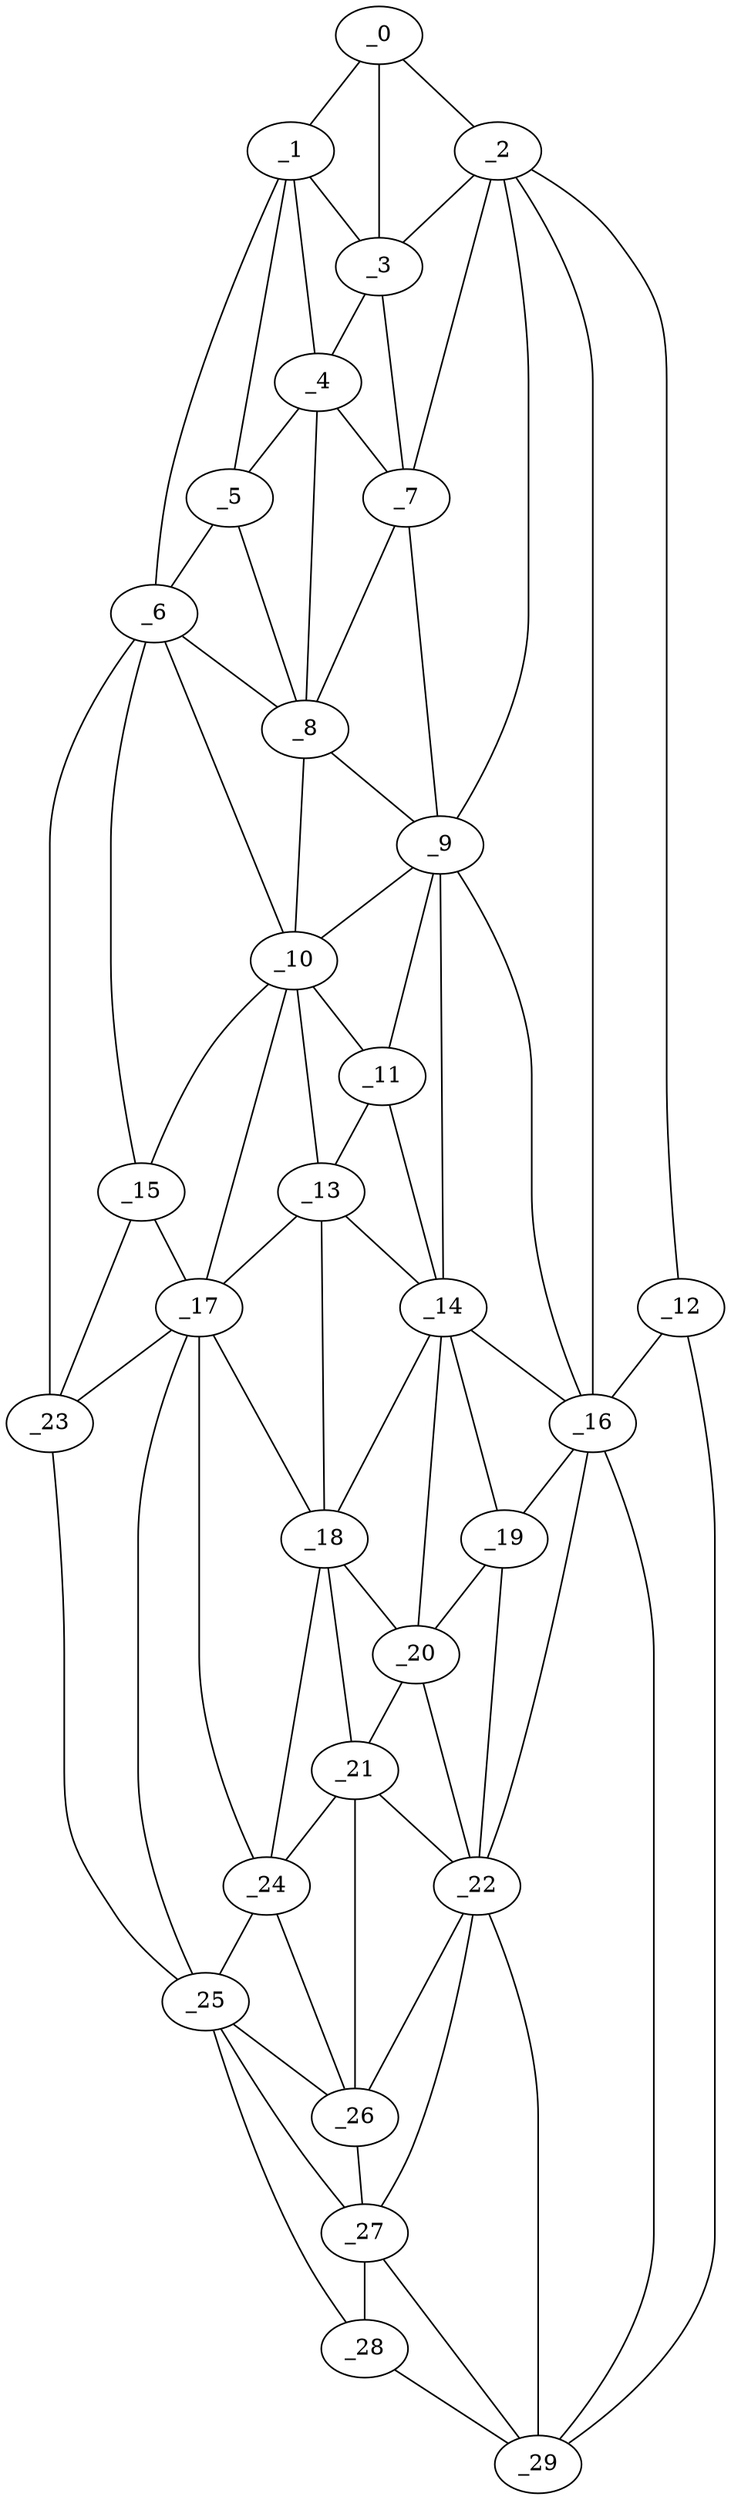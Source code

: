 graph "obj60__330.gxl" {
	_0	 [x=11,
		y=52];
	_1	 [x=13,
		y=37];
	_0 -- _1	 [valence=1];
	_2	 [x=15,
		y=80];
	_0 -- _2	 [valence=1];
	_3	 [x=17,
		y=54];
	_0 -- _3	 [valence=2];
	_1 -- _3	 [valence=2];
	_4	 [x=37,
		y=45];
	_1 -- _4	 [valence=2];
	_5	 [x=39,
		y=37];
	_1 -- _5	 [valence=1];
	_6	 [x=40,
		y=25];
	_1 -- _6	 [valence=1];
	_2 -- _3	 [valence=1];
	_7	 [x=42,
		y=51];
	_2 -- _7	 [valence=2];
	_9	 [x=50,
		y=54];
	_2 -- _9	 [valence=2];
	_12	 [x=67,
		y=107];
	_2 -- _12	 [valence=1];
	_16	 [x=71,
		y=85];
	_2 -- _16	 [valence=2];
	_3 -- _4	 [valence=2];
	_3 -- _7	 [valence=2];
	_4 -- _5	 [valence=2];
	_4 -- _7	 [valence=1];
	_8	 [x=48,
		y=35];
	_4 -- _8	 [valence=2];
	_5 -- _6	 [valence=2];
	_5 -- _8	 [valence=1];
	_6 -- _8	 [valence=2];
	_10	 [x=60,
		y=33];
	_6 -- _10	 [valence=2];
	_15	 [x=71,
		y=30];
	_6 -- _15	 [valence=1];
	_23	 [x=98,
		y=22];
	_6 -- _23	 [valence=1];
	_7 -- _8	 [valence=2];
	_7 -- _9	 [valence=2];
	_8 -- _9	 [valence=1];
	_8 -- _10	 [valence=2];
	_9 -- _10	 [valence=2];
	_11	 [x=62,
		y=55];
	_9 -- _11	 [valence=2];
	_14	 [x=69,
		y=60];
	_9 -- _14	 [valence=2];
	_9 -- _16	 [valence=2];
	_10 -- _11	 [valence=2];
	_13	 [x=68,
		y=53];
	_10 -- _13	 [valence=2];
	_10 -- _15	 [valence=2];
	_17	 [x=73,
		y=38];
	_10 -- _17	 [valence=1];
	_11 -- _13	 [valence=2];
	_11 -- _14	 [valence=2];
	_12 -- _16	 [valence=1];
	_29	 [x=124,
		y=94];
	_12 -- _29	 [valence=1];
	_13 -- _14	 [valence=2];
	_13 -- _17	 [valence=1];
	_18	 [x=75,
		y=56];
	_13 -- _18	 [valence=2];
	_14 -- _16	 [valence=2];
	_14 -- _18	 [valence=2];
	_19	 [x=77,
		y=71];
	_14 -- _19	 [valence=1];
	_20	 [x=79,
		y=62];
	_14 -- _20	 [valence=2];
	_15 -- _17	 [valence=2];
	_15 -- _23	 [valence=1];
	_16 -- _19	 [valence=2];
	_22	 [x=91,
		y=67];
	_16 -- _22	 [valence=2];
	_16 -- _29	 [valence=2];
	_17 -- _18	 [valence=2];
	_17 -- _23	 [valence=2];
	_24	 [x=101,
		y=42];
	_17 -- _24	 [valence=1];
	_25	 [x=103,
		y=35];
	_17 -- _25	 [valence=2];
	_18 -- _20	 [valence=1];
	_21	 [x=87,
		y=61];
	_18 -- _21	 [valence=1];
	_18 -- _24	 [valence=2];
	_19 -- _20	 [valence=2];
	_19 -- _22	 [valence=1];
	_20 -- _21	 [valence=2];
	_20 -- _22	 [valence=2];
	_21 -- _22	 [valence=2];
	_21 -- _24	 [valence=2];
	_26	 [x=109,
		y=65];
	_21 -- _26	 [valence=2];
	_22 -- _26	 [valence=1];
	_27	 [x=113,
		y=69];
	_22 -- _27	 [valence=1];
	_22 -- _29	 [valence=2];
	_23 -- _25	 [valence=1];
	_24 -- _25	 [valence=2];
	_24 -- _26	 [valence=2];
	_25 -- _26	 [valence=2];
	_25 -- _27	 [valence=2];
	_28	 [x=117,
		y=72];
	_25 -- _28	 [valence=1];
	_26 -- _27	 [valence=2];
	_27 -- _28	 [valence=2];
	_27 -- _29	 [valence=2];
	_28 -- _29	 [valence=1];
}
